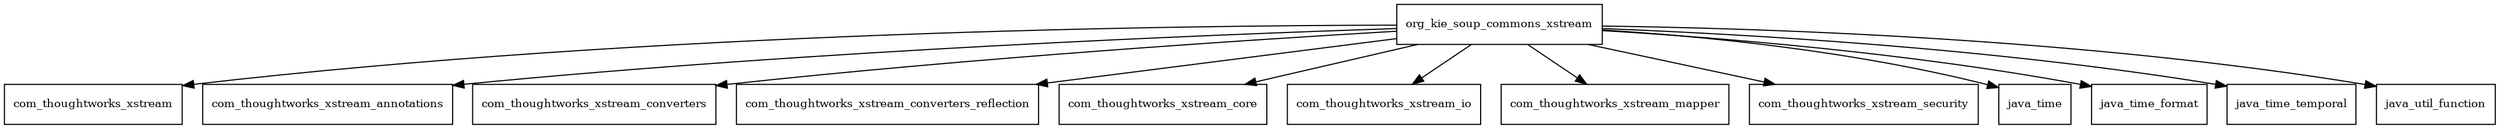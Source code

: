 digraph kie_soup_commons_7_14_0_Final_package_dependencies {
  node [shape = box, fontsize=10.0];
  org_kie_soup_commons_xstream -> com_thoughtworks_xstream;
  org_kie_soup_commons_xstream -> com_thoughtworks_xstream_annotations;
  org_kie_soup_commons_xstream -> com_thoughtworks_xstream_converters;
  org_kie_soup_commons_xstream -> com_thoughtworks_xstream_converters_reflection;
  org_kie_soup_commons_xstream -> com_thoughtworks_xstream_core;
  org_kie_soup_commons_xstream -> com_thoughtworks_xstream_io;
  org_kie_soup_commons_xstream -> com_thoughtworks_xstream_mapper;
  org_kie_soup_commons_xstream -> com_thoughtworks_xstream_security;
  org_kie_soup_commons_xstream -> java_time;
  org_kie_soup_commons_xstream -> java_time_format;
  org_kie_soup_commons_xstream -> java_time_temporal;
  org_kie_soup_commons_xstream -> java_util_function;
}
